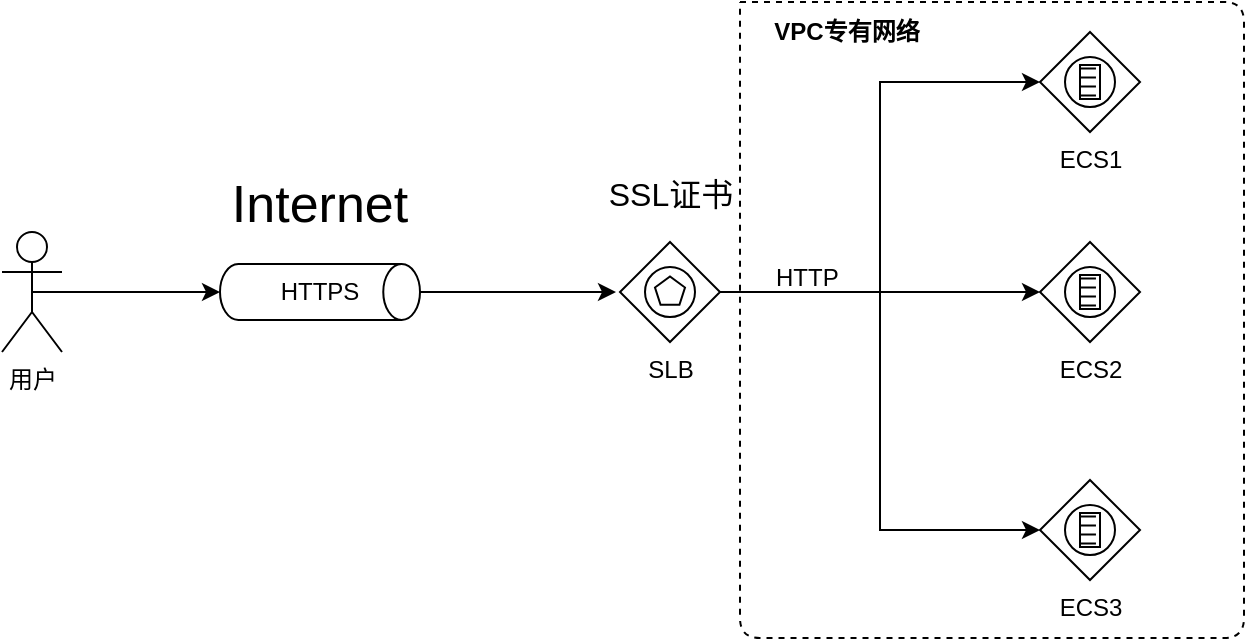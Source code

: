 <mxfile version="10.5.0" type="github"><diagram id="D_h-QM_rKoxbccUI9WvN" name="第 1 页"><mxGraphModel dx="1794" dy="801" grid="0" gridSize="10" guides="1" tooltips="1" connect="1" arrows="1" fold="1" page="0" pageScale="1" pageWidth="827" pageHeight="1169" math="0" shadow="0"><root><mxCell id="0"/><mxCell id="1" parent="0"/><mxCell id="UgHZLl7OjG4M-GmHe_8P-4" style="edgeStyle=orthogonalEdgeStyle;rounded=0;orthogonalLoop=1;jettySize=auto;html=1;exitX=0.5;exitY=0.5;exitDx=0;exitDy=0;exitPerimeter=0;entryX=0;entryY=0.5;entryDx=0;entryDy=0;entryPerimeter=0;" edge="1" parent="1" source="UgHZLl7OjG4M-GmHe_8P-1" target="UgHZLl7OjG4M-GmHe_8P-3"><mxGeometry relative="1" as="geometry"/></mxCell><mxCell id="UgHZLl7OjG4M-GmHe_8P-1" value="用户" style="shape=umlActor;verticalLabelPosition=bottom;labelBackgroundColor=#ffffff;verticalAlign=top;html=1;outlineConnect=0;" vertex="1" parent="1"><mxGeometry x="-151" y="330" width="30" height="60" as="geometry"/></mxCell><mxCell id="UgHZLl7OjG4M-GmHe_8P-2" value="ECS1" style="shape=mxgraph.bpmn.shape;html=1;verticalLabelPosition=bottom;labelBackgroundColor=#ffffff;verticalAlign=top;align=center;perimeter=rhombusPerimeter;background=gateway;outlineConnect=0;outline=standard;symbol=conditional;" vertex="1" parent="1"><mxGeometry x="368" y="230" width="50" height="50" as="geometry"/></mxCell><mxCell id="UgHZLl7OjG4M-GmHe_8P-7" style="edgeStyle=orthogonalEdgeStyle;rounded=0;orthogonalLoop=1;jettySize=auto;html=1;exitX=1;exitY=0.5;exitDx=0;exitDy=0;exitPerimeter=0;" edge="1" parent="1" source="UgHZLl7OjG4M-GmHe_8P-3"><mxGeometry relative="1" as="geometry"><mxPoint x="156" y="360" as="targetPoint"/></mxGeometry></mxCell><mxCell id="UgHZLl7OjG4M-GmHe_8P-3" value="HTTPS" style="strokeWidth=1;html=1;shape=mxgraph.flowchart.direct_data;whiteSpace=wrap;" vertex="1" parent="1"><mxGeometry x="-42" y="346" width="100" height="28" as="geometry"/></mxCell><mxCell id="UgHZLl7OjG4M-GmHe_8P-16" style="edgeStyle=orthogonalEdgeStyle;rounded=0;orthogonalLoop=1;jettySize=auto;html=1;exitX=1;exitY=0.5;exitDx=0;exitDy=0;entryX=0;entryY=0.5;entryDx=0;entryDy=0;" edge="1" parent="1" source="UgHZLl7OjG4M-GmHe_8P-6" target="UgHZLl7OjG4M-GmHe_8P-2"><mxGeometry relative="1" as="geometry"/></mxCell><mxCell id="UgHZLl7OjG4M-GmHe_8P-17" style="edgeStyle=orthogonalEdgeStyle;rounded=0;orthogonalLoop=1;jettySize=auto;html=1;exitX=1;exitY=0.5;exitDx=0;exitDy=0;entryX=0;entryY=0.5;entryDx=0;entryDy=0;" edge="1" parent="1" source="UgHZLl7OjG4M-GmHe_8P-6" target="UgHZLl7OjG4M-GmHe_8P-14"><mxGeometry relative="1" as="geometry"/></mxCell><mxCell id="UgHZLl7OjG4M-GmHe_8P-18" style="edgeStyle=orthogonalEdgeStyle;rounded=0;orthogonalLoop=1;jettySize=auto;html=1;exitX=1;exitY=0.5;exitDx=0;exitDy=0;entryX=0;entryY=0.5;entryDx=0;entryDy=0;" edge="1" parent="1" source="UgHZLl7OjG4M-GmHe_8P-6" target="UgHZLl7OjG4M-GmHe_8P-15"><mxGeometry relative="1" as="geometry"/></mxCell><mxCell id="UgHZLl7OjG4M-GmHe_8P-6" value="SLB" style="shape=mxgraph.bpmn.shape;html=1;verticalLabelPosition=bottom;labelBackgroundColor=#ffffff;verticalAlign=top;align=center;perimeter=rhombusPerimeter;background=gateway;outlineConnect=0;outline=standard;symbol=multiple;strokeWidth=1;" vertex="1" parent="1"><mxGeometry x="158" y="335" width="50" height="50" as="geometry"/></mxCell><mxCell id="UgHZLl7OjG4M-GmHe_8P-14" value="ECS2" style="shape=mxgraph.bpmn.shape;html=1;verticalLabelPosition=bottom;labelBackgroundColor=#ffffff;verticalAlign=top;align=center;perimeter=rhombusPerimeter;background=gateway;outlineConnect=0;outline=standard;symbol=conditional;" vertex="1" parent="1"><mxGeometry x="368" y="335" width="50" height="50" as="geometry"/></mxCell><mxCell id="UgHZLl7OjG4M-GmHe_8P-15" value="ECS3" style="shape=mxgraph.bpmn.shape;html=1;verticalLabelPosition=bottom;labelBackgroundColor=#ffffff;verticalAlign=top;align=center;perimeter=rhombusPerimeter;background=gateway;outlineConnect=0;outline=standard;symbol=conditional;" vertex="1" parent="1"><mxGeometry x="368" y="454" width="50" height="50" as="geometry"/></mxCell><mxCell id="UgHZLl7OjG4M-GmHe_8P-19" value="HTTP" style="text;html=1;resizable=0;points=[];autosize=1;align=left;verticalAlign=top;spacingTop=-4;" vertex="1" parent="1"><mxGeometry x="234" y="343" width="41" height="14" as="geometry"/></mxCell><mxCell id="UgHZLl7OjG4M-GmHe_8P-20" value="" style="endArrow=none;dashed=1;html=1;" edge="1" parent="1"><mxGeometry width="50" height="50" relative="1" as="geometry"><mxPoint x="218" y="215" as="sourcePoint"/><mxPoint x="218" y="215" as="targetPoint"/><Array as="points"><mxPoint x="470" y="215"/><mxPoint x="470" y="533"/><mxPoint x="218" y="533"/></Array></mxGeometry></mxCell><mxCell id="UgHZLl7OjG4M-GmHe_8P-21" value="VPC专有网络" style="text;html=1;strokeColor=none;fillColor=none;align=center;verticalAlign=middle;whiteSpace=wrap;rounded=0;fontStyle=1" vertex="1" parent="1"><mxGeometry x="223" y="220" width="97" height="20" as="geometry"/></mxCell><mxCell id="UgHZLl7OjG4M-GmHe_8P-22" value="Internet" style="text;html=1;strokeColor=none;fillColor=none;align=center;verticalAlign=middle;whiteSpace=wrap;rounded=0;fontSize=26;" vertex="1" parent="1"><mxGeometry x="-34" y="301" width="84" height="30" as="geometry"/></mxCell><mxCell id="UgHZLl7OjG4M-GmHe_8P-23" value="SSL证书" style="text;html=1;strokeColor=none;fillColor=none;align=center;verticalAlign=middle;whiteSpace=wrap;rounded=0;fontSize=16;" vertex="1" parent="1"><mxGeometry x="148.5" y="301" width="69" height="20" as="geometry"/></mxCell></root></mxGraphModel></diagram></mxfile>